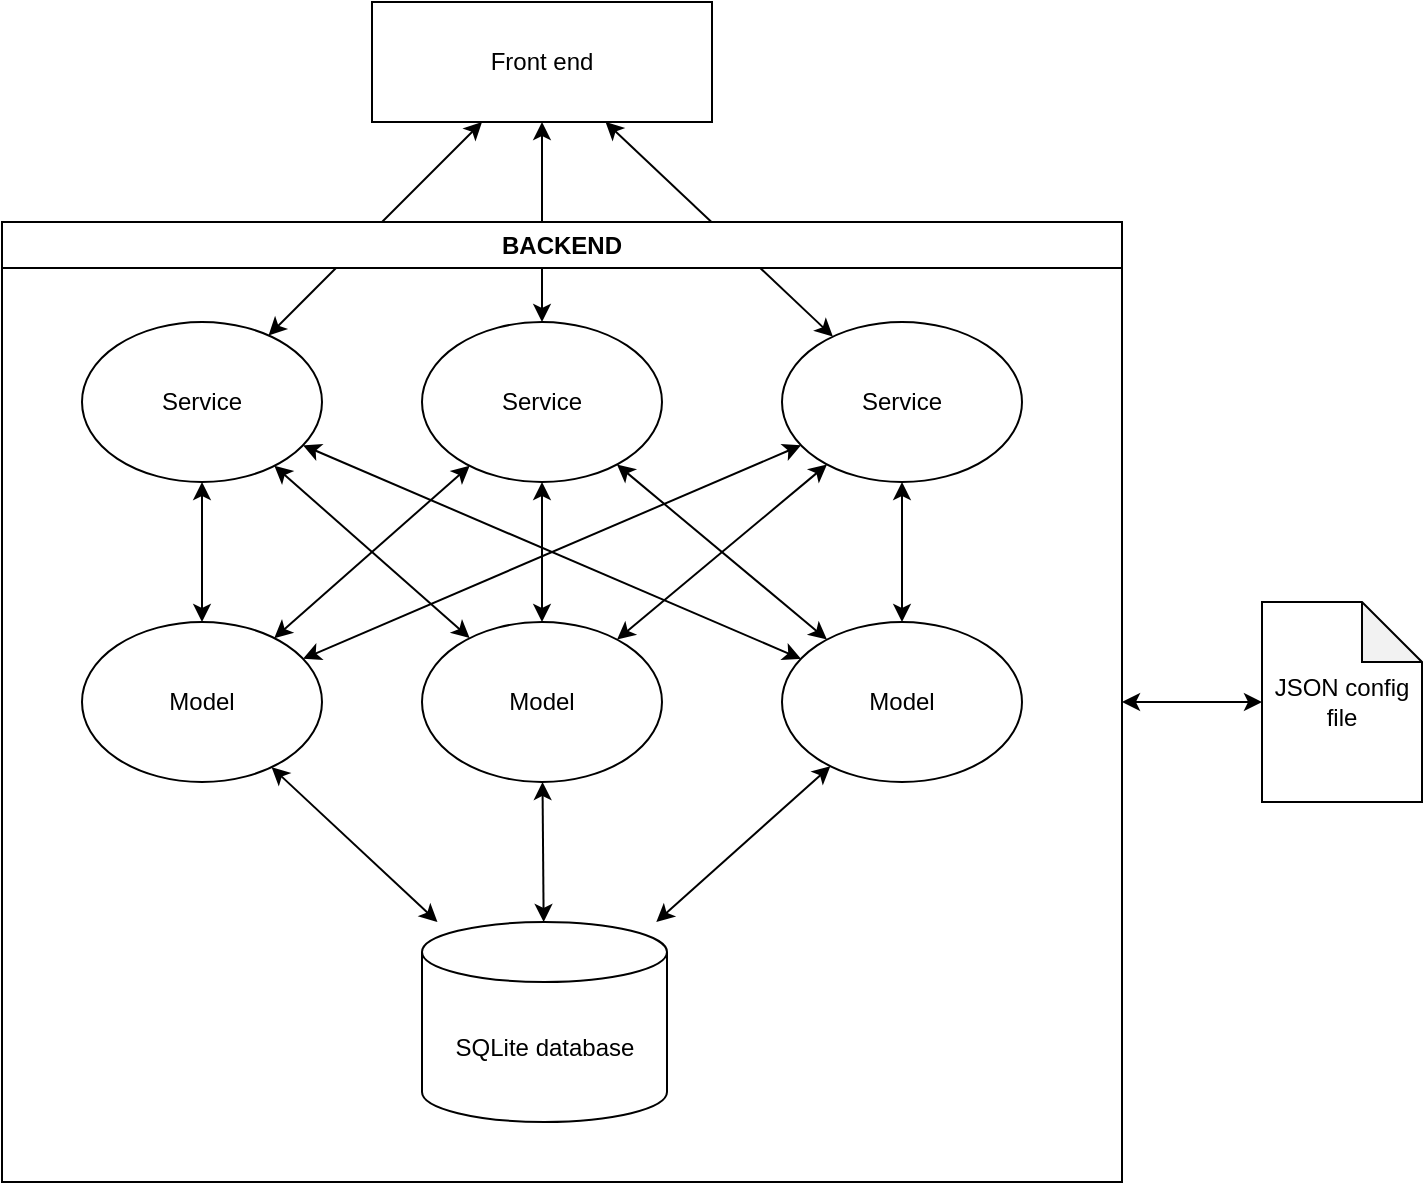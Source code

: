 <mxfile version="21.2.1" type="device">
  <diagram name="Page-1" id="5f0bae14-7c28-e335-631c-24af17079c00">
    <mxGraphModel dx="1244" dy="759" grid="1" gridSize="10" guides="1" tooltips="1" connect="1" arrows="1" fold="1" page="1" pageScale="1" pageWidth="1100" pageHeight="850" background="none" math="0" shadow="0">
      <root>
        <mxCell id="0" />
        <mxCell id="1" parent="0" />
        <mxCell id="93vzSs2z7RmF_nCAYhdf-1" value="Front end" style="rounded=0;whiteSpace=wrap;html=1;" vertex="1" parent="1">
          <mxGeometry x="465" y="120" width="170" height="60" as="geometry" />
        </mxCell>
        <mxCell id="93vzSs2z7RmF_nCAYhdf-4" value="Service" style="ellipse;whiteSpace=wrap;html=1;" vertex="1" parent="1">
          <mxGeometry x="320" y="280" width="120" height="80" as="geometry" />
        </mxCell>
        <mxCell id="93vzSs2z7RmF_nCAYhdf-5" value="Service" style="ellipse;whiteSpace=wrap;html=1;" vertex="1" parent="1">
          <mxGeometry x="490" y="280" width="120" height="80" as="geometry" />
        </mxCell>
        <mxCell id="93vzSs2z7RmF_nCAYhdf-6" value="Service" style="ellipse;whiteSpace=wrap;html=1;" vertex="1" parent="1">
          <mxGeometry x="670" y="280" width="120" height="80" as="geometry" />
        </mxCell>
        <mxCell id="93vzSs2z7RmF_nCAYhdf-10" value="Model" style="ellipse;whiteSpace=wrap;html=1;" vertex="1" parent="1">
          <mxGeometry x="320" y="430" width="120" height="80" as="geometry" />
        </mxCell>
        <mxCell id="93vzSs2z7RmF_nCAYhdf-11" value="Model" style="ellipse;whiteSpace=wrap;html=1;" vertex="1" parent="1">
          <mxGeometry x="490" y="430" width="120" height="80" as="geometry" />
        </mxCell>
        <mxCell id="93vzSs2z7RmF_nCAYhdf-12" value="Model" style="ellipse;whiteSpace=wrap;html=1;" vertex="1" parent="1">
          <mxGeometry x="670" y="430" width="120" height="80" as="geometry" />
        </mxCell>
        <mxCell id="93vzSs2z7RmF_nCAYhdf-14" value="SQLite database" style="shape=cylinder3;whiteSpace=wrap;html=1;boundedLbl=1;backgroundOutline=1;size=15;" vertex="1" parent="1">
          <mxGeometry x="490" y="580" width="122.5" height="100" as="geometry" />
        </mxCell>
        <mxCell id="93vzSs2z7RmF_nCAYhdf-19" value="" style="endArrow=classic;startArrow=classic;html=1;rounded=0;" edge="1" parent="1" source="93vzSs2z7RmF_nCAYhdf-10" target="93vzSs2z7RmF_nCAYhdf-4">
          <mxGeometry width="50" height="50" relative="1" as="geometry">
            <mxPoint x="700" y="440" as="sourcePoint" />
            <mxPoint x="750" y="390" as="targetPoint" />
          </mxGeometry>
        </mxCell>
        <mxCell id="93vzSs2z7RmF_nCAYhdf-20" value="" style="endArrow=classic;startArrow=classic;html=1;rounded=0;" edge="1" parent="1" source="93vzSs2z7RmF_nCAYhdf-11" target="93vzSs2z7RmF_nCAYhdf-4">
          <mxGeometry width="50" height="50" relative="1" as="geometry">
            <mxPoint x="700" y="440" as="sourcePoint" />
            <mxPoint x="750" y="390" as="targetPoint" />
          </mxGeometry>
        </mxCell>
        <mxCell id="93vzSs2z7RmF_nCAYhdf-21" value="" style="endArrow=classic;startArrow=classic;html=1;rounded=0;" edge="1" parent="1" source="93vzSs2z7RmF_nCAYhdf-12" target="93vzSs2z7RmF_nCAYhdf-4">
          <mxGeometry width="50" height="50" relative="1" as="geometry">
            <mxPoint x="700" y="440" as="sourcePoint" />
            <mxPoint x="750" y="390" as="targetPoint" />
          </mxGeometry>
        </mxCell>
        <mxCell id="93vzSs2z7RmF_nCAYhdf-22" value="" style="endArrow=classic;startArrow=classic;html=1;rounded=0;" edge="1" parent="1" source="93vzSs2z7RmF_nCAYhdf-10" target="93vzSs2z7RmF_nCAYhdf-5">
          <mxGeometry width="50" height="50" relative="1" as="geometry">
            <mxPoint x="700" y="440" as="sourcePoint" />
            <mxPoint x="750" y="390" as="targetPoint" />
          </mxGeometry>
        </mxCell>
        <mxCell id="93vzSs2z7RmF_nCAYhdf-23" value="" style="endArrow=classic;startArrow=classic;html=1;rounded=0;" edge="1" parent="1" source="93vzSs2z7RmF_nCAYhdf-11" target="93vzSs2z7RmF_nCAYhdf-5">
          <mxGeometry width="50" height="50" relative="1" as="geometry">
            <mxPoint x="700" y="440" as="sourcePoint" />
            <mxPoint x="750" y="390" as="targetPoint" />
          </mxGeometry>
        </mxCell>
        <mxCell id="93vzSs2z7RmF_nCAYhdf-24" value="" style="endArrow=classic;startArrow=classic;html=1;rounded=0;" edge="1" parent="1" source="93vzSs2z7RmF_nCAYhdf-12" target="93vzSs2z7RmF_nCAYhdf-5">
          <mxGeometry width="50" height="50" relative="1" as="geometry">
            <mxPoint x="700" y="440" as="sourcePoint" />
            <mxPoint x="750" y="390" as="targetPoint" />
          </mxGeometry>
        </mxCell>
        <mxCell id="93vzSs2z7RmF_nCAYhdf-25" value="" style="endArrow=classic;startArrow=classic;html=1;rounded=0;" edge="1" parent="1" source="93vzSs2z7RmF_nCAYhdf-10" target="93vzSs2z7RmF_nCAYhdf-6">
          <mxGeometry width="50" height="50" relative="1" as="geometry">
            <mxPoint x="700" y="440" as="sourcePoint" />
            <mxPoint x="750" y="390" as="targetPoint" />
          </mxGeometry>
        </mxCell>
        <mxCell id="93vzSs2z7RmF_nCAYhdf-26" value="" style="endArrow=classic;startArrow=classic;html=1;rounded=0;" edge="1" parent="1" source="93vzSs2z7RmF_nCAYhdf-11" target="93vzSs2z7RmF_nCAYhdf-6">
          <mxGeometry width="50" height="50" relative="1" as="geometry">
            <mxPoint x="700" y="440" as="sourcePoint" />
            <mxPoint x="750" y="390" as="targetPoint" />
          </mxGeometry>
        </mxCell>
        <mxCell id="93vzSs2z7RmF_nCAYhdf-27" value="" style="endArrow=classic;startArrow=classic;html=1;rounded=0;" edge="1" parent="1" source="93vzSs2z7RmF_nCAYhdf-12" target="93vzSs2z7RmF_nCAYhdf-6">
          <mxGeometry width="50" height="50" relative="1" as="geometry">
            <mxPoint x="700" y="440" as="sourcePoint" />
            <mxPoint x="750" y="390" as="targetPoint" />
          </mxGeometry>
        </mxCell>
        <mxCell id="93vzSs2z7RmF_nCAYhdf-28" value="" style="endArrow=classic;startArrow=classic;html=1;rounded=0;" edge="1" parent="1" source="93vzSs2z7RmF_nCAYhdf-10" target="93vzSs2z7RmF_nCAYhdf-14">
          <mxGeometry width="50" height="50" relative="1" as="geometry">
            <mxPoint x="700" y="440" as="sourcePoint" />
            <mxPoint x="750" y="390" as="targetPoint" />
          </mxGeometry>
        </mxCell>
        <mxCell id="93vzSs2z7RmF_nCAYhdf-29" value="" style="endArrow=classic;startArrow=classic;html=1;rounded=0;" edge="1" parent="1" source="93vzSs2z7RmF_nCAYhdf-14" target="93vzSs2z7RmF_nCAYhdf-11">
          <mxGeometry width="50" height="50" relative="1" as="geometry">
            <mxPoint x="700" y="440" as="sourcePoint" />
            <mxPoint x="750" y="390" as="targetPoint" />
          </mxGeometry>
        </mxCell>
        <mxCell id="93vzSs2z7RmF_nCAYhdf-30" value="" style="endArrow=classic;startArrow=classic;html=1;rounded=0;" edge="1" parent="1" source="93vzSs2z7RmF_nCAYhdf-14" target="93vzSs2z7RmF_nCAYhdf-12">
          <mxGeometry width="50" height="50" relative="1" as="geometry">
            <mxPoint x="700" y="440" as="sourcePoint" />
            <mxPoint x="750" y="390" as="targetPoint" />
          </mxGeometry>
        </mxCell>
        <mxCell id="93vzSs2z7RmF_nCAYhdf-31" value="" style="endArrow=classic;startArrow=classic;html=1;rounded=0;" edge="1" parent="1" source="93vzSs2z7RmF_nCAYhdf-4" target="93vzSs2z7RmF_nCAYhdf-1">
          <mxGeometry width="50" height="50" relative="1" as="geometry">
            <mxPoint x="620" y="440" as="sourcePoint" />
            <mxPoint x="670" y="390" as="targetPoint" />
          </mxGeometry>
        </mxCell>
        <mxCell id="93vzSs2z7RmF_nCAYhdf-32" value="" style="endArrow=classic;startArrow=classic;html=1;rounded=0;" edge="1" parent="1" source="93vzSs2z7RmF_nCAYhdf-5" target="93vzSs2z7RmF_nCAYhdf-1">
          <mxGeometry width="50" height="50" relative="1" as="geometry">
            <mxPoint x="620" y="440" as="sourcePoint" />
            <mxPoint x="670" y="390" as="targetPoint" />
          </mxGeometry>
        </mxCell>
        <mxCell id="93vzSs2z7RmF_nCAYhdf-33" value="" style="endArrow=classic;startArrow=classic;html=1;rounded=0;" edge="1" parent="1" source="93vzSs2z7RmF_nCAYhdf-6" target="93vzSs2z7RmF_nCAYhdf-1">
          <mxGeometry width="50" height="50" relative="1" as="geometry">
            <mxPoint x="620" y="440" as="sourcePoint" />
            <mxPoint x="670" y="390" as="targetPoint" />
          </mxGeometry>
        </mxCell>
        <mxCell id="93vzSs2z7RmF_nCAYhdf-37" value="BACKEND" style="swimlane;whiteSpace=wrap;html=1;swimlaneFillColor=none;shadow=0;" vertex="1" parent="1">
          <mxGeometry x="280" y="230" width="560" height="480" as="geometry" />
        </mxCell>
        <mxCell id="93vzSs2z7RmF_nCAYhdf-38" value="JSON config file" style="shape=note;whiteSpace=wrap;html=1;backgroundOutline=1;darkOpacity=0.05;" vertex="1" parent="1">
          <mxGeometry x="910" y="420" width="80" height="100" as="geometry" />
        </mxCell>
        <mxCell id="93vzSs2z7RmF_nCAYhdf-39" value="" style="endArrow=classic;startArrow=classic;html=1;rounded=0;exitX=1;exitY=0.5;exitDx=0;exitDy=0;" edge="1" parent="1" source="93vzSs2z7RmF_nCAYhdf-37" target="93vzSs2z7RmF_nCAYhdf-38">
          <mxGeometry width="50" height="50" relative="1" as="geometry">
            <mxPoint x="830" y="480" as="sourcePoint" />
            <mxPoint x="800" y="580" as="targetPoint" />
          </mxGeometry>
        </mxCell>
      </root>
    </mxGraphModel>
  </diagram>
</mxfile>
